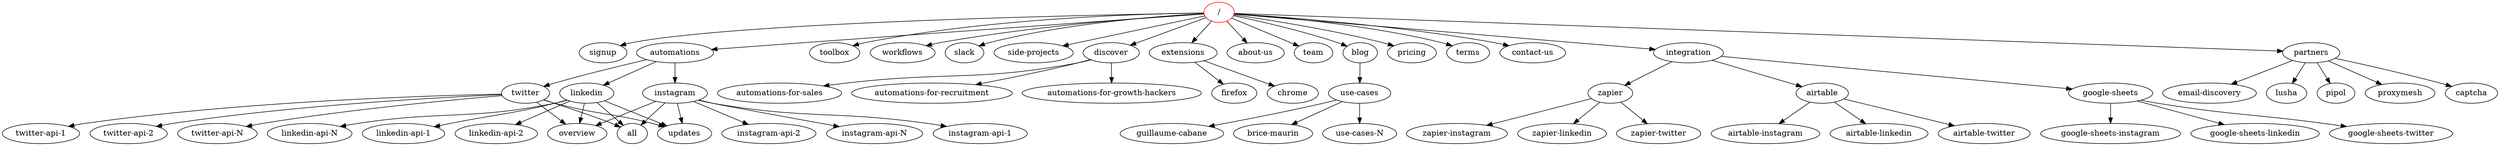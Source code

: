 digraph {
	"/"[color=red];

	"/" -> "signup"
	"/" -> "automations"
	       "automations" -> "instagram"
				"instagram" -> "overview"
				"instagram" -> "all"
				"instagram" -> "updates"
				"instagram" -> "instagram-api-1"
				"instagram" -> "instagram-api-2"
				"instagram" -> "instagram-api-N"
	       "automations" -> "linkedin"
				"linkedin" -> "overview"
				"linkedin" -> "all"
				"linkedin" -> "updates"
				"linkedin" -> "linkedin-api-1"
				"linkedin" -> "linkedin-api-2"
				"linkedin" -> "linkedin-api-N"
	       "automations" -> "twitter"
				"twitter" -> "overview"
				"twitter" -> "all"
				"twitter" -> "updates"
				"twitter" -> "twitter-api-1"
				"twitter" -> "twitter-api-2"
				"twitter" -> "twitter-api-N"
	"/" ->	"toolbox"
	"/" ->	"workflows"
	"/" ->	"slack"
	"/" ->	"side-projects"
	"/" ->	"discover"
		"discover" -> "automations-for-sales"
		"discover" -> "automations-for-recruitment"
		"discover" -> "automations-for-growth-hackers"
	"/" ->	"extensions"
		"extensions" -> "chrome"
		"extensions" -> "firefox"
	"/" ->	"about-us"
	"/" ->	"team"
	"/" ->	"blog"
		"blog" -> "use-cases" -> "guillaume-cabane"
			  "use-cases" -> "brice-maurin"
			  "use-cases" -> "use-cases-N"
	"/" ->	"pricing"
	"/" ->	"terms"
	"/" ->	"contact-us"
	"/" ->	"integration"
		"integration" -> "zapier"
				 "zapier" -> "zapier-instagram"
				 "zapier" -> "zapier-linkedin"
				 "zapier" -> "zapier-twitter"
		"integration" -> "airtable"
				 "airtable" -> "airtable-instagram"
				 "airtable" -> "airtable-linkedin"
				 "airtable" -> "airtable-twitter"
		"integration" -> "google-sheets"
				 "google-sheets" -> "google-sheets-instagram"
				 "google-sheets" -> "google-sheets-linkedin"
				 "google-sheets" -> "google-sheets-twitter"
	"/" ->	"partners"
		"partners" -> "captcha"
		"partners" -> "email-discovery"
		"partners" -> "lusha"
		"partners" -> "pipol"
		"partners" -> "proxymesh"
}
